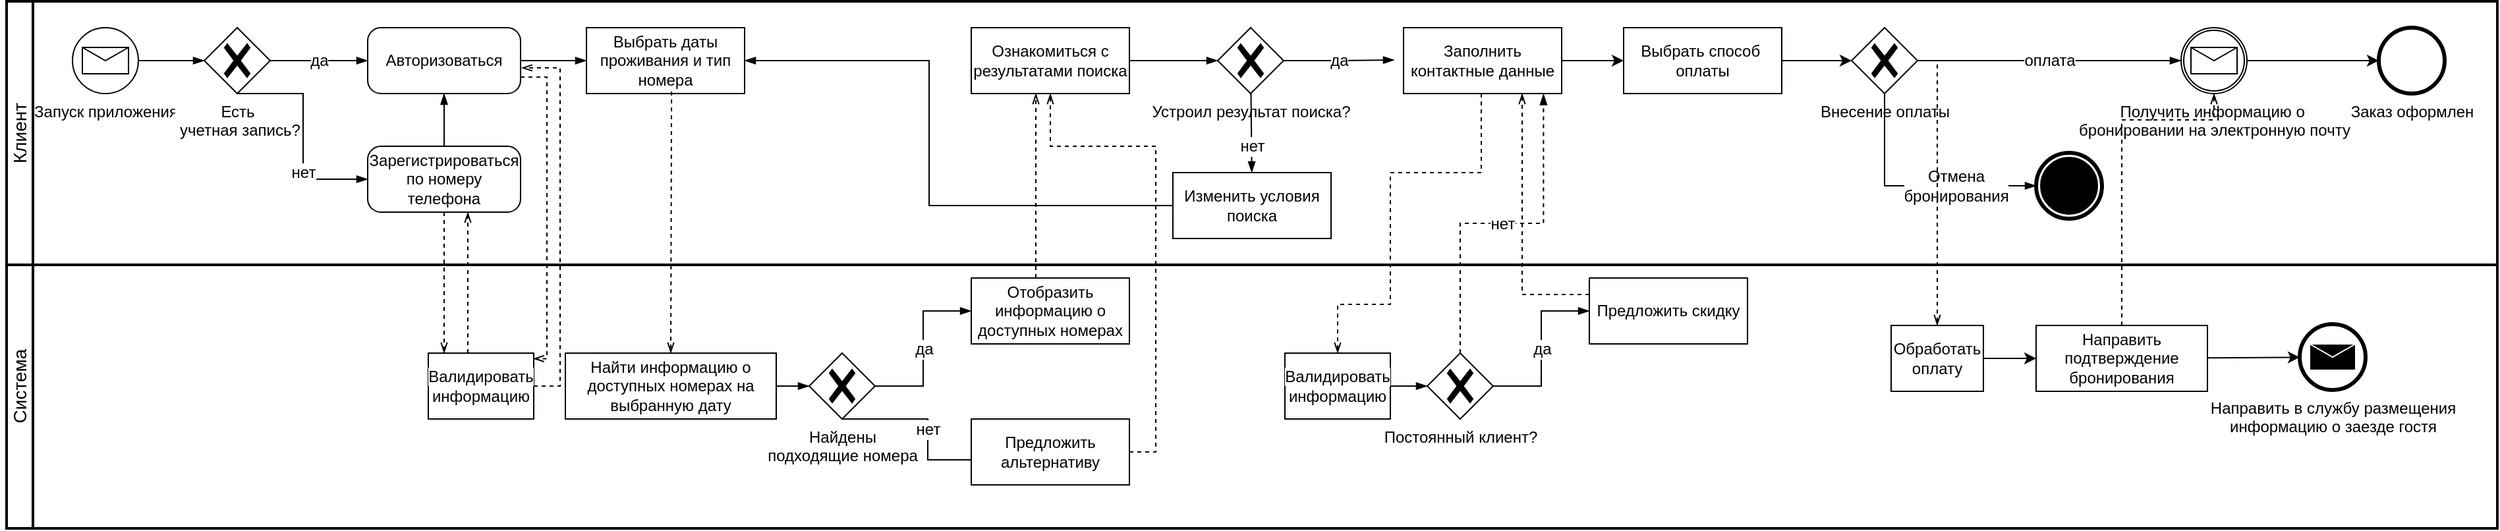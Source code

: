 <mxfile version="26.1.3">
  <diagram name="Страница — 1" id="QT2vmBxy5T35y_oJY8uC">
    <mxGraphModel dx="2593" dy="1358" grid="1" gridSize="10" guides="1" tooltips="1" connect="1" arrows="1" fold="1" page="1" pageScale="1" pageWidth="827" pageHeight="1169" math="0" shadow="0">
      <root>
        <mxCell id="0" />
        <mxCell id="1" parent="0" />
        <mxCell id="n1gyFduvwM2Q70atBlgJ-3" value="" style="swimlane;html=1;startSize=20;fontStyle=0;collapsible=0;horizontal=0;swimlaneLine=1;swimlaneFillColor=#ffffff;strokeWidth=2;whiteSpace=wrap;" vertex="1" parent="1">
          <mxGeometry x="80" y="40" width="1890" height="200" as="geometry" />
        </mxCell>
        <mxCell id="n1gyFduvwM2Q70atBlgJ-4" value="&lt;font style=&quot;font-size: 14px;&quot;&gt;Клиент&lt;/font&gt;" style="text;html=1;align=center;verticalAlign=middle;whiteSpace=wrap;rounded=0;rotation=-90;" vertex="1" parent="n1gyFduvwM2Q70atBlgJ-3">
          <mxGeometry x="-20" y="85" width="60" height="30" as="geometry" />
        </mxCell>
        <mxCell id="n1gyFduvwM2Q70atBlgJ-7" value="Запуск приложения" style="points=[[0.145,0.145,0],[0.5,0,0],[0.855,0.145,0],[1,0.5,0],[0.855,0.855,0],[0.5,1,0],[0.145,0.855,0],[0,0.5,0]];shape=mxgraph.bpmn.event;html=1;verticalLabelPosition=bottom;labelBackgroundColor=#ffffff;verticalAlign=top;align=center;perimeter=ellipsePerimeter;outlineConnect=0;aspect=fixed;outline=standard;symbol=message;" vertex="1" parent="n1gyFduvwM2Q70atBlgJ-3">
          <mxGeometry x="50" y="20" width="50" height="50" as="geometry" />
        </mxCell>
        <mxCell id="n1gyFduvwM2Q70atBlgJ-8" value="Есть&lt;br&gt;&amp;nbsp;учетная запись?" style="points=[[0.25,0.25,0],[0.5,0,0],[0.75,0.25,0],[1,0.5,0],[0.75,0.75,0],[0.5,1,0],[0.25,0.75,0],[0,0.5,0]];shape=mxgraph.bpmn.gateway2;html=1;verticalLabelPosition=bottom;labelBackgroundColor=#ffffff;verticalAlign=top;align=center;perimeter=rhombusPerimeter;outlineConnect=0;outline=none;symbol=none;gwType=exclusive;" vertex="1" parent="n1gyFduvwM2Q70atBlgJ-3">
          <mxGeometry x="150" y="20" width="50" height="50" as="geometry" />
        </mxCell>
        <mxCell id="n1gyFduvwM2Q70atBlgJ-9" value="Авторизоваться" style="rounded=1;whiteSpace=wrap;html=1;container=1;collapsible=0;absoluteArcSize=1;arcSize=20;childLayout=stackLayout;horizontal=1;horizontalStack=0;resizeParent=1;resizeParentMax=0;resizeLast=0;" vertex="1" parent="n1gyFduvwM2Q70atBlgJ-3">
          <mxGeometry x="274" y="20" width="116" height="50" as="geometry" />
        </mxCell>
        <mxCell id="n1gyFduvwM2Q70atBlgJ-10" value="Зарегистрироваться по номеру телефона" style="rounded=1;whiteSpace=wrap;html=1;container=1;collapsible=0;absoluteArcSize=1;arcSize=20;childLayout=stackLayout;horizontal=1;horizontalStack=0;resizeParent=1;resizeParentMax=0;resizeLast=0;" vertex="1" parent="n1gyFduvwM2Q70atBlgJ-3">
          <mxGeometry x="274" y="110" width="116" height="50" as="geometry" />
        </mxCell>
        <mxCell id="n1gyFduvwM2Q70atBlgJ-11" value="да" style="edgeStyle=elbowEdgeStyle;fontSize=12;html=1;endArrow=blockThin;endFill=1;rounded=0;" edge="1" parent="n1gyFduvwM2Q70atBlgJ-3" source="n1gyFduvwM2Q70atBlgJ-8" target="n1gyFduvwM2Q70atBlgJ-9">
          <mxGeometry width="160" relative="1" as="geometry">
            <mxPoint x="200" y="50" as="sourcePoint" />
            <mxPoint x="270" y="50" as="targetPoint" />
          </mxGeometry>
        </mxCell>
        <mxCell id="n1gyFduvwM2Q70atBlgJ-12" value="нет" style="edgeStyle=elbowEdgeStyle;fontSize=12;html=1;endArrow=blockThin;endFill=1;rounded=0;entryX=0;entryY=0.5;entryDx=0;entryDy=0;exitX=0.5;exitY=1;exitDx=0;exitDy=0;exitPerimeter=0;" edge="1" parent="n1gyFduvwM2Q70atBlgJ-3" source="n1gyFduvwM2Q70atBlgJ-8" target="n1gyFduvwM2Q70atBlgJ-10">
          <mxGeometry x="0.342" width="160" relative="1" as="geometry">
            <mxPoint x="210" y="55" as="sourcePoint" />
            <mxPoint x="284" y="55" as="targetPoint" />
            <Array as="points">
              <mxPoint x="225" y="110" />
            </Array>
            <mxPoint as="offset" />
          </mxGeometry>
        </mxCell>
        <mxCell id="n1gyFduvwM2Q70atBlgJ-13" value="" style="edgeStyle=elbowEdgeStyle;fontSize=12;html=1;endArrow=blockThin;endFill=1;rounded=0;entryX=0.5;entryY=1;entryDx=0;entryDy=0;" edge="1" parent="n1gyFduvwM2Q70atBlgJ-3" source="n1gyFduvwM2Q70atBlgJ-10" target="n1gyFduvwM2Q70atBlgJ-9">
          <mxGeometry width="160" relative="1" as="geometry">
            <mxPoint x="460" y="140" as="sourcePoint" />
            <mxPoint x="620" y="140" as="targetPoint" />
          </mxGeometry>
        </mxCell>
        <mxCell id="n1gyFduvwM2Q70atBlgJ-18" value="&lt;span style=&quot;text-align: left; background-color: rgb(255, 255, 255);&quot;&gt;&lt;font face=&quot;Helvetica&quot; style=&quot;font-size: 12px;&quot;&gt;Выбрать даты проживания и тип номера&lt;/font&gt;&lt;/span&gt;" style="points=[[0.25,0,0],[0.5,0,0],[0.75,0,0],[1,0.25,0],[1,0.5,0],[1,0.75,0],[0.75,1,0],[0.5,1,0],[0.25,1,0],[0,0.75,0],[0,0.5,0],[0,0.25,0]];shape=mxgraph.bpmn.task2;whiteSpace=wrap;rectStyle=rounded;size=10;html=1;container=1;expand=0;collapsible=0;taskMarker=abstract;" vertex="1" parent="n1gyFduvwM2Q70atBlgJ-3">
          <mxGeometry x="440" y="20" width="120" height="50" as="geometry" />
        </mxCell>
        <mxCell id="n1gyFduvwM2Q70atBlgJ-19" value="" style="edgeStyle=elbowEdgeStyle;fontSize=12;html=1;endArrow=blockThin;endFill=1;rounded=0;exitX=1;exitY=0.5;exitDx=0;exitDy=0;" edge="1" parent="n1gyFduvwM2Q70atBlgJ-3" source="n1gyFduvwM2Q70atBlgJ-9" target="n1gyFduvwM2Q70atBlgJ-18">
          <mxGeometry width="160" relative="1" as="geometry">
            <mxPoint x="390" y="60" as="sourcePoint" />
            <mxPoint x="550" y="60" as="targetPoint" />
          </mxGeometry>
        </mxCell>
        <mxCell id="n1gyFduvwM2Q70atBlgJ-23" value="" style="edgeStyle=elbowEdgeStyle;fontSize=12;html=1;endArrow=blockThin;endFill=1;rounded=0;" edge="1" parent="n1gyFduvwM2Q70atBlgJ-3" source="n1gyFduvwM2Q70atBlgJ-7" target="n1gyFduvwM2Q70atBlgJ-8">
          <mxGeometry width="160" relative="1" as="geometry">
            <mxPoint x="102" y="44.5" as="sourcePoint" />
            <mxPoint x="150" y="45.5" as="targetPoint" />
          </mxGeometry>
        </mxCell>
        <mxCell id="n1gyFduvwM2Q70atBlgJ-30" value="&lt;span style=&quot;text-align: left; background-color: rgb(255, 255, 255);&quot;&gt;&lt;font face=&quot;Helvetica&quot; style=&quot;font-size: 12px;&quot;&gt;Ознакомиться с результатами поиска&lt;/font&gt;&lt;/span&gt;" style="points=[[0.25,0,0],[0.5,0,0],[0.75,0,0],[1,0.25,0],[1,0.5,0],[1,0.75,0],[0.75,1,0],[0.5,1,0],[0.25,1,0],[0,0.75,0],[0,0.5,0],[0,0.25,0]];shape=mxgraph.bpmn.task2;whiteSpace=wrap;rectStyle=rounded;size=10;html=1;container=1;expand=0;collapsible=0;taskMarker=abstract;" vertex="1" parent="n1gyFduvwM2Q70atBlgJ-3">
          <mxGeometry x="732" y="20" width="120" height="50" as="geometry" />
        </mxCell>
        <mxCell id="n1gyFduvwM2Q70atBlgJ-33" value="Устроил результат поиска?" style="points=[[0.25,0.25,0],[0.5,0,0],[0.75,0.25,0],[1,0.5,0],[0.75,0.75,0],[0.5,1,0],[0.25,0.75,0],[0,0.5,0]];shape=mxgraph.bpmn.gateway2;html=1;verticalLabelPosition=bottom;labelBackgroundColor=#ffffff;verticalAlign=top;align=center;perimeter=rhombusPerimeter;outlineConnect=0;outline=none;symbol=none;gwType=exclusive;" vertex="1" parent="n1gyFduvwM2Q70atBlgJ-3">
          <mxGeometry x="919" y="20" width="50" height="50" as="geometry" />
        </mxCell>
        <mxCell id="n1gyFduvwM2Q70atBlgJ-34" value="" style="edgeStyle=elbowEdgeStyle;fontSize=12;html=1;endArrow=blockThin;endFill=1;rounded=0;" edge="1" parent="n1gyFduvwM2Q70atBlgJ-3" source="n1gyFduvwM2Q70atBlgJ-30" target="n1gyFduvwM2Q70atBlgJ-33">
          <mxGeometry width="160" relative="1" as="geometry">
            <mxPoint x="859" y="44.5" as="sourcePoint" />
            <mxPoint x="909" y="44.5" as="targetPoint" />
          </mxGeometry>
        </mxCell>
        <mxCell id="n1gyFduvwM2Q70atBlgJ-35" value="да" style="edgeStyle=elbowEdgeStyle;fontSize=12;html=1;endArrow=blockThin;endFill=1;rounded=0;" edge="1" parent="n1gyFduvwM2Q70atBlgJ-3" source="n1gyFduvwM2Q70atBlgJ-33">
          <mxGeometry width="160" relative="1" as="geometry">
            <mxPoint x="979" y="44.5" as="sourcePoint" />
            <mxPoint x="1053" y="44.5" as="targetPoint" />
          </mxGeometry>
        </mxCell>
        <mxCell id="n1gyFduvwM2Q70atBlgJ-36" value="нет" style="fontSize=12;html=1;endArrow=blockThin;endFill=1;rounded=0;" edge="1" parent="n1gyFduvwM2Q70atBlgJ-3" source="n1gyFduvwM2Q70atBlgJ-33">
          <mxGeometry x="0.342" width="160" relative="1" as="geometry">
            <mxPoint x="942.087" y="68.913" as="sourcePoint" />
            <mxPoint x="944.864" y="130" as="targetPoint" />
            <mxPoint as="offset" />
          </mxGeometry>
        </mxCell>
        <mxCell id="n1gyFduvwM2Q70atBlgJ-37" value="&lt;span style=&quot;text-align: left; background-color: rgb(255, 255, 255);&quot;&gt;&lt;font face=&quot;Helvetica&quot; style=&quot;font-size: 12px;&quot;&gt;Изменить условия поиска&lt;/font&gt;&lt;/span&gt;" style="points=[[0.25,0,0],[0.5,0,0],[0.75,0,0],[1,0.25,0],[1,0.5,0],[1,0.75,0],[0.75,1,0],[0.5,1,0],[0.25,1,0],[0,0.75,0],[0,0.5,0],[0,0.25,0]];shape=mxgraph.bpmn.task2;whiteSpace=wrap;rectStyle=rounded;size=10;html=1;container=1;expand=0;collapsible=0;taskMarker=abstract;" vertex="1" parent="n1gyFduvwM2Q70atBlgJ-3">
          <mxGeometry x="885" y="130" width="120" height="50" as="geometry" />
        </mxCell>
        <mxCell id="n1gyFduvwM2Q70atBlgJ-38" value="" style="edgeStyle=elbowEdgeStyle;fontSize=12;html=1;endArrow=blockThin;endFill=1;rounded=0;entryX=1;entryY=0.5;entryDx=0;entryDy=0;entryPerimeter=0;" edge="1" parent="n1gyFduvwM2Q70atBlgJ-3" source="n1gyFduvwM2Q70atBlgJ-37" target="n1gyFduvwM2Q70atBlgJ-18">
          <mxGeometry width="160" relative="1" as="geometry">
            <mxPoint x="580" y="100" as="sourcePoint" />
            <mxPoint x="647" y="100" as="targetPoint" />
            <Array as="points">
              <mxPoint x="700" y="100" />
            </Array>
          </mxGeometry>
        </mxCell>
        <mxCell id="n1gyFduvwM2Q70atBlgJ-39" value="&lt;span style=&quot;text-align: left; background-color: rgb(255, 255, 255);&quot;&gt;&lt;font face=&quot;Helvetica&quot; style=&quot;font-size: 12px;&quot;&gt;Заполнить контактные данные&lt;/font&gt;&lt;/span&gt;" style="points=[[0.25,0,0],[0.5,0,0],[0.75,0,0],[1,0.25,0],[1,0.5,0],[1,0.75,0],[0.75,1,0],[0.5,1,0],[0.25,1,0],[0,0.75,0],[0,0.5,0],[0,0.25,0]];shape=mxgraph.bpmn.task2;whiteSpace=wrap;rectStyle=rounded;size=10;html=1;container=1;expand=0;collapsible=0;taskMarker=abstract;" vertex="1" parent="n1gyFduvwM2Q70atBlgJ-3">
          <mxGeometry x="1060" y="20" width="120" height="50" as="geometry" />
        </mxCell>
        <mxCell id="n1gyFduvwM2Q70atBlgJ-48" value="&lt;span style=&quot;text-wrap-mode: nowrap; background-color: rgb(255, 255, 255);&quot;&gt;Выбрать способ&amp;nbsp;&lt;/span&gt;&lt;div&gt;&lt;span style=&quot;text-wrap-mode: nowrap; background-color: rgb(255, 255, 255);&quot;&gt;оплаты&lt;/span&gt;&lt;/div&gt;" style="points=[[0.25,0,0],[0.5,0,0],[0.75,0,0],[1,0.25,0],[1,0.5,0],[1,0.75,0],[0.75,1,0],[0.5,1,0],[0.25,1,0],[0,0.75,0],[0,0.5,0],[0,0.25,0]];shape=mxgraph.bpmn.task2;whiteSpace=wrap;rectStyle=rounded;size=10;html=1;container=1;expand=0;collapsible=0;taskMarker=abstract;" vertex="1" parent="n1gyFduvwM2Q70atBlgJ-3">
          <mxGeometry x="1227" y="20" width="120" height="50" as="geometry" />
        </mxCell>
        <mxCell id="n1gyFduvwM2Q70atBlgJ-42" style="edgeStyle=orthogonalEdgeStyle;rounded=0;orthogonalLoop=1;jettySize=auto;html=1;exitX=1;exitY=0.5;exitDx=0;exitDy=0;exitPerimeter=0;" edge="1" parent="n1gyFduvwM2Q70atBlgJ-3" source="n1gyFduvwM2Q70atBlgJ-39" target="n1gyFduvwM2Q70atBlgJ-48">
          <mxGeometry relative="1" as="geometry" />
        </mxCell>
        <mxCell id="n1gyFduvwM2Q70atBlgJ-40" value="Внесение оплаты" style="points=[[0.25,0.25,0],[0.5,0,0],[0.75,0.25,0],[1,0.5,0],[0.75,0.75,0],[0.5,1,0],[0.25,0.75,0],[0,0.5,0]];shape=mxgraph.bpmn.gateway2;html=1;verticalLabelPosition=bottom;labelBackgroundColor=#ffffff;verticalAlign=top;align=center;perimeter=rhombusPerimeter;outlineConnect=0;outline=none;symbol=none;gwType=exclusive;" vertex="1" parent="n1gyFduvwM2Q70atBlgJ-3">
          <mxGeometry x="1400" y="20" width="50" height="50" as="geometry" />
        </mxCell>
        <mxCell id="n1gyFduvwM2Q70atBlgJ-54" style="edgeStyle=orthogonalEdgeStyle;rounded=0;orthogonalLoop=1;jettySize=auto;html=1;" edge="1" parent="n1gyFduvwM2Q70atBlgJ-3" source="n1gyFduvwM2Q70atBlgJ-48" target="n1gyFduvwM2Q70atBlgJ-40">
          <mxGeometry relative="1" as="geometry">
            <mxPoint x="1310" y="45" as="sourcePoint" />
            <mxPoint x="1237" y="55" as="targetPoint" />
          </mxGeometry>
        </mxCell>
        <mxCell id="n1gyFduvwM2Q70atBlgJ-43" value="оплата" style="edgeStyle=elbowEdgeStyle;fontSize=12;html=1;endArrow=blockThin;endFill=1;rounded=0;elbow=vertical;entryX=0;entryY=0.5;entryDx=0;entryDy=0;entryPerimeter=0;" edge="1" parent="n1gyFduvwM2Q70atBlgJ-3" source="n1gyFduvwM2Q70atBlgJ-40" target="n1gyFduvwM2Q70atBlgJ-55">
          <mxGeometry width="160" relative="1" as="geometry">
            <mxPoint x="1460" y="45" as="sourcePoint" />
            <mxPoint x="1551" y="44.529" as="targetPoint" />
          </mxGeometry>
        </mxCell>
        <mxCell id="n1gyFduvwM2Q70atBlgJ-44" value="Отмена &lt;br&gt;бронирования" style="fontSize=12;html=1;endArrow=blockThin;endFill=1;rounded=0;exitX=0.5;exitY=1;exitDx=0;exitDy=0;exitPerimeter=0;entryX=0;entryY=0.5;entryDx=0;entryDy=0;entryPerimeter=0;edgeStyle=orthogonalEdgeStyle;" edge="1" parent="n1gyFduvwM2Q70atBlgJ-3" source="n1gyFduvwM2Q70atBlgJ-40" target="n1gyFduvwM2Q70atBlgJ-60">
          <mxGeometry x="0.342" width="160" relative="1" as="geometry">
            <mxPoint x="1300" y="-220" as="sourcePoint" />
            <mxPoint x="1551" y="140" as="targetPoint" />
            <mxPoint as="offset" />
          </mxGeometry>
        </mxCell>
        <mxCell id="n1gyFduvwM2Q70atBlgJ-55" value="&lt;span style=&quot;text-align: left; text-wrap-mode: wrap;&quot;&gt;&lt;font face=&quot;Helvetica&quot; style=&quot;font-size: 12px;&quot;&gt;Получить информацию о&amp;nbsp;&lt;/font&gt;&lt;/span&gt;&lt;div&gt;&lt;span style=&quot;text-align: left; text-wrap-mode: wrap;&quot;&gt;&lt;font face=&quot;Helvetica&quot; style=&quot;font-size: 12px;&quot;&gt;бронировании на электронную почту&lt;/font&gt;&lt;/span&gt;&lt;/div&gt;" style="points=[[0.145,0.145,0],[0.5,0,0],[0.855,0.145,0],[1,0.5,0],[0.855,0.855,0],[0.5,1,0],[0.145,0.855,0],[0,0.5,0]];shape=mxgraph.bpmn.event;html=1;verticalLabelPosition=bottom;labelBackgroundColor=#ffffff;verticalAlign=top;align=center;perimeter=ellipsePerimeter;outlineConnect=0;aspect=fixed;outline=catching;symbol=message;" vertex="1" parent="n1gyFduvwM2Q70atBlgJ-3">
          <mxGeometry x="1650" y="20" width="50" height="50" as="geometry" />
        </mxCell>
        <mxCell id="n1gyFduvwM2Q70atBlgJ-57" value="Заказ оформлен" style="points=[[0.145,0.145,0],[0.5,0,0],[0.855,0.145,0],[1,0.5,0],[0.855,0.855,0],[0.5,1,0],[0.145,0.855,0],[0,0.5,0]];shape=mxgraph.bpmn.event;html=1;verticalLabelPosition=bottom;labelBackgroundColor=#ffffff;verticalAlign=top;align=center;perimeter=ellipsePerimeter;outlineConnect=0;aspect=fixed;outline=end;symbol=terminate2;" vertex="1" parent="n1gyFduvwM2Q70atBlgJ-3">
          <mxGeometry x="1800" y="20" width="50" height="50" as="geometry" />
        </mxCell>
        <mxCell id="n1gyFduvwM2Q70atBlgJ-60" value="" style="points=[[0.145,0.145,0],[0.5,0,0],[0.855,0.145,0],[1,0.5,0],[0.855,0.855,0],[0.5,1,0],[0.145,0.855,0],[0,0.5,0]];shape=mxgraph.bpmn.event;html=1;verticalLabelPosition=bottom;labelBackgroundColor=#ffffff;verticalAlign=top;align=center;perimeter=ellipsePerimeter;outlineConnect=0;aspect=fixed;outline=end;symbol=terminate;" vertex="1" parent="n1gyFduvwM2Q70atBlgJ-3">
          <mxGeometry x="1540" y="115" width="50" height="50" as="geometry" />
        </mxCell>
        <mxCell id="n1gyFduvwM2Q70atBlgJ-62" style="edgeStyle=orthogonalEdgeStyle;rounded=0;orthogonalLoop=1;jettySize=auto;html=1;" edge="1" parent="n1gyFduvwM2Q70atBlgJ-3" source="n1gyFduvwM2Q70atBlgJ-55" target="n1gyFduvwM2Q70atBlgJ-57">
          <mxGeometry relative="1" as="geometry">
            <mxPoint x="1690" y="45" as="sourcePoint" />
            <mxPoint x="1410" y="55" as="targetPoint" />
          </mxGeometry>
        </mxCell>
        <mxCell id="n1gyFduvwM2Q70atBlgJ-5" value="" style="swimlane;html=1;startSize=20;fontStyle=0;collapsible=0;horizontal=0;swimlaneLine=1;swimlaneFillColor=#ffffff;strokeWidth=2;whiteSpace=wrap;" vertex="1" parent="1">
          <mxGeometry x="80" y="240" width="1890" height="200" as="geometry" />
        </mxCell>
        <mxCell id="n1gyFduvwM2Q70atBlgJ-6" value="&lt;font style=&quot;font-size: 14px;&quot;&gt;Система&lt;/font&gt;" style="text;html=1;align=center;verticalAlign=middle;whiteSpace=wrap;rounded=0;rotation=-90;" vertex="1" parent="n1gyFduvwM2Q70atBlgJ-5">
          <mxGeometry x="-20" y="77" width="60" height="30" as="geometry" />
        </mxCell>
        <mxCell id="n1gyFduvwM2Q70atBlgJ-21" value="&lt;span style=&quot;text-align: left; background-color: rgb(255, 255, 255);&quot;&gt;&lt;font style=&quot;font-size: 12px;&quot;&gt;Найти информацию о доступных номерах на выбранную дату&lt;/font&gt;&lt;/span&gt;" style="points=[[0.25,0,0],[0.5,0,0],[0.75,0,0],[1,0.25,0],[1,0.5,0],[1,0.75,0],[0.75,1,0],[0.5,1,0],[0.25,1,0],[0,0.75,0],[0,0.5,0],[0,0.25,0]];shape=mxgraph.bpmn.task2;whiteSpace=wrap;rectStyle=rounded;size=10;html=1;container=1;expand=0;collapsible=0;taskMarker=abstract;" vertex="1" parent="n1gyFduvwM2Q70atBlgJ-5">
          <mxGeometry x="424" y="67" width="160" height="50" as="geometry" />
        </mxCell>
        <mxCell id="n1gyFduvwM2Q70atBlgJ-24" value="Найдены &lt;br&gt;подходящие номера" style="points=[[0.25,0.25,0],[0.5,0,0],[0.75,0.25,0],[1,0.5,0],[0.75,0.75,0],[0.5,1,0],[0.25,0.75,0],[0,0.5,0]];shape=mxgraph.bpmn.gateway2;html=1;verticalLabelPosition=bottom;labelBackgroundColor=#ffffff;verticalAlign=top;align=center;perimeter=rhombusPerimeter;outlineConnect=0;outline=none;symbol=none;gwType=exclusive;" vertex="1" parent="n1gyFduvwM2Q70atBlgJ-5">
          <mxGeometry x="609" y="67" width="50" height="50" as="geometry" />
        </mxCell>
        <mxCell id="n1gyFduvwM2Q70atBlgJ-25" value="да" style="edgeStyle=elbowEdgeStyle;fontSize=12;html=1;endArrow=blockThin;endFill=1;rounded=0;" edge="1" parent="n1gyFduvwM2Q70atBlgJ-5" source="n1gyFduvwM2Q70atBlgJ-24" target="n1gyFduvwM2Q70atBlgJ-28">
          <mxGeometry width="160" relative="1" as="geometry">
            <mxPoint x="669" y="40" as="sourcePoint" />
            <mxPoint x="743" y="35" as="targetPoint" />
          </mxGeometry>
        </mxCell>
        <mxCell id="n1gyFduvwM2Q70atBlgJ-26" value="нет" style="edgeStyle=elbowEdgeStyle;fontSize=12;html=1;endArrow=blockThin;endFill=1;rounded=0;entryX=0;entryY=0.5;entryDx=0;entryDy=0;exitX=0.5;exitY=1;exitDx=0;exitDy=0;exitPerimeter=0;" edge="1" parent="n1gyFduvwM2Q70atBlgJ-5" source="n1gyFduvwM2Q70atBlgJ-24">
          <mxGeometry width="160" relative="1" as="geometry">
            <mxPoint x="639" y="140" as="sourcePoint" />
            <mxPoint x="748" y="148" as="targetPoint" />
            <Array as="points">
              <mxPoint x="699" y="130" />
            </Array>
          </mxGeometry>
        </mxCell>
        <mxCell id="n1gyFduvwM2Q70atBlgJ-27" value="" style="edgeStyle=elbowEdgeStyle;fontSize=12;html=1;endArrow=blockThin;endFill=1;rounded=0;" edge="1" parent="n1gyFduvwM2Q70atBlgJ-5" source="n1gyFduvwM2Q70atBlgJ-21" target="n1gyFduvwM2Q70atBlgJ-24">
          <mxGeometry width="160" relative="1" as="geometry">
            <mxPoint x="590" y="91.5" as="sourcePoint" />
            <mxPoint x="640" y="91.5" as="targetPoint" />
          </mxGeometry>
        </mxCell>
        <mxCell id="n1gyFduvwM2Q70atBlgJ-28" value="&lt;span style=&quot;text-align: left; background-color: rgb(255, 255, 255);&quot;&gt;&lt;font face=&quot;Helvetica&quot; style=&quot;font-size: 12px;&quot;&gt;Отобразить информацию о доступных номерах&lt;/font&gt;&lt;/span&gt;" style="points=[[0.25,0,0],[0.5,0,0],[0.75,0,0],[1,0.25,0],[1,0.5,0],[1,0.75,0],[0.75,1,0],[0.5,1,0],[0.25,1,0],[0,0.75,0],[0,0.5,0],[0,0.25,0]];shape=mxgraph.bpmn.task2;whiteSpace=wrap;rectStyle=rounded;size=10;html=1;container=1;expand=0;collapsible=0;taskMarker=abstract;" vertex="1" parent="n1gyFduvwM2Q70atBlgJ-5">
          <mxGeometry x="732" y="10" width="120" height="50" as="geometry" />
        </mxCell>
        <mxCell id="n1gyFduvwM2Q70atBlgJ-29" value="&lt;span style=&quot;text-align: left; background-color: rgb(255, 255, 255);&quot;&gt;&lt;font face=&quot;Helvetica&quot; style=&quot;font-size: 12px;&quot;&gt;Предложить альтернативу&lt;/font&gt;&lt;/span&gt;" style="points=[[0.25,0,0],[0.5,0,0],[0.75,0,0],[1,0.25,0],[1,0.5,0],[1,0.75,0],[0.75,1,0],[0.5,1,0],[0.25,1,0],[0,0.75,0],[0,0.5,0],[0,0.25,0]];shape=mxgraph.bpmn.task2;whiteSpace=wrap;rectStyle=rounded;size=10;html=1;container=1;expand=0;collapsible=0;taskMarker=abstract;" vertex="1" parent="n1gyFduvwM2Q70atBlgJ-5">
          <mxGeometry x="732" y="117" width="120" height="50" as="geometry" />
        </mxCell>
        <mxCell id="n1gyFduvwM2Q70atBlgJ-49" value="&lt;span style=&quot;text-align: left; background-color: rgb(255, 255, 255);&quot;&gt;&lt;font style=&quot;font-size: 12px;&quot;&gt;Валидировать информацию&lt;/font&gt;&lt;/span&gt;" style="points=[[0.25,0,0],[0.5,0,0],[0.75,0,0],[1,0.25,0],[1,0.5,0],[1,0.75,0],[0.75,1,0],[0.5,1,0],[0.25,1,0],[0,0.75,0],[0,0.5,0],[0,0.25,0]];shape=mxgraph.bpmn.task2;whiteSpace=wrap;rectStyle=rounded;size=10;html=1;container=1;expand=0;collapsible=0;taskMarker=abstract;" vertex="1" parent="n1gyFduvwM2Q70atBlgJ-5">
          <mxGeometry x="970" y="67" width="80" height="50" as="geometry" />
        </mxCell>
        <mxCell id="n1gyFduvwM2Q70atBlgJ-51" value="Обработать оплату" style="points=[[0.25,0,0],[0.5,0,0],[0.75,0,0],[1,0.25,0],[1,0.5,0],[1,0.75,0],[0.75,1,0],[0.5,1,0],[0.25,1,0],[0,0.75,0],[0,0.5,0],[0,0.25,0]];shape=mxgraph.bpmn.task2;whiteSpace=wrap;rectStyle=rounded;size=10;html=1;container=1;expand=0;collapsible=0;taskMarker=abstract;" vertex="1" parent="n1gyFduvwM2Q70atBlgJ-5">
          <mxGeometry x="1430" y="46" width="70" height="50" as="geometry" />
        </mxCell>
        <mxCell id="n1gyFduvwM2Q70atBlgJ-63" value="Постоянный клиент?" style="points=[[0.25,0.25,0],[0.5,0,0],[0.75,0.25,0],[1,0.5,0],[0.75,0.75,0],[0.5,1,0],[0.25,0.75,0],[0,0.5,0]];shape=mxgraph.bpmn.gateway2;html=1;verticalLabelPosition=bottom;labelBackgroundColor=#ffffff;verticalAlign=top;align=center;perimeter=rhombusPerimeter;outlineConnect=0;outline=none;symbol=none;gwType=exclusive;" vertex="1" parent="n1gyFduvwM2Q70atBlgJ-5">
          <mxGeometry x="1078" y="67" width="50" height="50" as="geometry" />
        </mxCell>
        <mxCell id="n1gyFduvwM2Q70atBlgJ-64" value="да" style="edgeStyle=elbowEdgeStyle;fontSize=12;html=1;endArrow=blockThin;endFill=1;rounded=0;" edge="1" parent="n1gyFduvwM2Q70atBlgJ-5" source="n1gyFduvwM2Q70atBlgJ-63" target="n1gyFduvwM2Q70atBlgJ-67">
          <mxGeometry width="160" relative="1" as="geometry">
            <mxPoint x="1138" y="40" as="sourcePoint" />
            <mxPoint x="1212" y="35" as="targetPoint" />
          </mxGeometry>
        </mxCell>
        <mxCell id="n1gyFduvwM2Q70atBlgJ-66" value="" style="edgeStyle=elbowEdgeStyle;fontSize=12;html=1;endArrow=blockThin;endFill=1;rounded=0;" edge="1" parent="n1gyFduvwM2Q70atBlgJ-5" target="n1gyFduvwM2Q70atBlgJ-63" source="n1gyFduvwM2Q70atBlgJ-49">
          <mxGeometry width="160" relative="1" as="geometry">
            <mxPoint x="1050" y="92" as="sourcePoint" />
            <mxPoint x="1109" y="91.5" as="targetPoint" />
          </mxGeometry>
        </mxCell>
        <mxCell id="n1gyFduvwM2Q70atBlgJ-67" value="&lt;span style=&quot;text-align: left; background-color: rgb(255, 255, 255);&quot;&gt;&lt;font face=&quot;Helvetica&quot; style=&quot;font-size: 12px;&quot;&gt;Предложить скидку&lt;/font&gt;&lt;/span&gt;" style="points=[[0.25,0,0],[0.5,0,0],[0.75,0,0],[1,0.25,0],[1,0.5,0],[1,0.75,0],[0.75,1,0],[0.5,1,0],[0.25,1,0],[0,0.75,0],[0,0.5,0],[0,0.25,0]];shape=mxgraph.bpmn.task2;whiteSpace=wrap;rectStyle=rounded;size=10;html=1;container=1;expand=0;collapsible=0;taskMarker=abstract;" vertex="1" parent="n1gyFduvwM2Q70atBlgJ-5">
          <mxGeometry x="1201" y="10" width="120" height="50" as="geometry" />
        </mxCell>
        <mxCell id="n1gyFduvwM2Q70atBlgJ-75" value="&lt;span style=&quot;text-align: left; background-color: rgb(255, 255, 255);&quot;&gt;&lt;font style=&quot;font-size: 12px;&quot;&gt;Валидировать информацию&lt;/font&gt;&lt;/span&gt;" style="points=[[0.25,0,0],[0.5,0,0],[0.75,0,0],[1,0.25,0],[1,0.5,0],[1,0.75,0],[0.75,1,0],[0.5,1,0],[0.25,1,0],[0,0.75,0],[0,0.5,0],[0,0.25,0]];shape=mxgraph.bpmn.task2;whiteSpace=wrap;rectStyle=rounded;size=10;html=1;container=1;expand=0;collapsible=0;taskMarker=abstract;" vertex="1" parent="n1gyFduvwM2Q70atBlgJ-5">
          <mxGeometry x="320" y="67" width="80" height="50" as="geometry" />
        </mxCell>
        <mxCell id="n1gyFduvwM2Q70atBlgJ-80" value="Направить подтверждение бронирования" style="points=[[0.25,0,0],[0.5,0,0],[0.75,0,0],[1,0.25,0],[1,0.5,0],[1,0.75,0],[0.75,1,0],[0.5,1,0],[0.25,1,0],[0,0.75,0],[0,0.5,0],[0,0.25,0]];shape=mxgraph.bpmn.task2;whiteSpace=wrap;rectStyle=rounded;size=10;html=1;container=1;expand=0;collapsible=0;taskMarker=abstract;" vertex="1" parent="n1gyFduvwM2Q70atBlgJ-5">
          <mxGeometry x="1540" y="46" width="130" height="50" as="geometry" />
        </mxCell>
        <mxCell id="n1gyFduvwM2Q70atBlgJ-81" style="rounded=0;orthogonalLoop=1;jettySize=auto;html=1;entryX=0;entryY=0.5;entryDx=0;entryDy=0;entryPerimeter=0;exitX=1;exitY=0.5;exitDx=0;exitDy=0;exitPerimeter=0;" edge="1" parent="n1gyFduvwM2Q70atBlgJ-5" source="n1gyFduvwM2Q70atBlgJ-51" target="n1gyFduvwM2Q70atBlgJ-80">
          <mxGeometry relative="1" as="geometry">
            <mxPoint x="1357" y="-159" as="sourcePoint" />
            <mxPoint x="1410" y="-159" as="targetPoint" />
          </mxGeometry>
        </mxCell>
        <mxCell id="n1gyFduvwM2Q70atBlgJ-83" value="&lt;span style=&quot;text-align: left; text-wrap-mode: wrap;&quot;&gt;&lt;font style=&quot;font-size: 12px;&quot;&gt;Направить в службу размещения &lt;br&gt;информацию о заезде гостя&lt;/font&gt;&lt;/span&gt;" style="points=[[0.145,0.145,0],[0.5,0,0],[0.855,0.145,0],[1,0.5,0],[0.855,0.855,0],[0.5,1,0],[0.145,0.855,0],[0,0.5,0]];shape=mxgraph.bpmn.event;html=1;verticalLabelPosition=bottom;labelBackgroundColor=#ffffff;verticalAlign=top;align=center;perimeter=ellipsePerimeter;outlineConnect=0;aspect=fixed;outline=end;symbol=message;" vertex="1" parent="n1gyFduvwM2Q70atBlgJ-5">
          <mxGeometry x="1740" y="45" width="50" height="50" as="geometry" />
        </mxCell>
        <mxCell id="n1gyFduvwM2Q70atBlgJ-84" style="rounded=0;orthogonalLoop=1;jettySize=auto;html=1;" edge="1" parent="n1gyFduvwM2Q70atBlgJ-5" source="n1gyFduvwM2Q70atBlgJ-80" target="n1gyFduvwM2Q70atBlgJ-83">
          <mxGeometry relative="1" as="geometry">
            <mxPoint x="1510" y="81" as="sourcePoint" />
            <mxPoint x="1550" y="81" as="targetPoint" />
          </mxGeometry>
        </mxCell>
        <mxCell id="n1gyFduvwM2Q70atBlgJ-15" value="" style="edgeStyle=elbowEdgeStyle;fontSize=12;html=1;endFill=0;startFill=0;endSize=6;startSize=6;dashed=1;endArrow=openThin;startArrow=none;rounded=0;exitX=0.5;exitY=1;exitDx=0;exitDy=0;" edge="1" parent="1" source="n1gyFduvwM2Q70atBlgJ-10" target="n1gyFduvwM2Q70atBlgJ-75">
          <mxGeometry width="160" relative="1" as="geometry">
            <mxPoint x="540" y="180" as="sourcePoint" />
            <mxPoint x="412" y="240" as="targetPoint" />
          </mxGeometry>
        </mxCell>
        <mxCell id="n1gyFduvwM2Q70atBlgJ-16" value="" style="fontSize=12;html=1;endFill=0;startFill=0;endSize=6;startSize=6;dashed=1;endArrow=openThin;startArrow=none;rounded=0;exitX=1;exitY=0.75;exitDx=0;exitDy=0;edgeStyle=orthogonalEdgeStyle;entryX=0.997;entryY=0.084;entryDx=0;entryDy=0;entryPerimeter=0;" edge="1" parent="1" source="n1gyFduvwM2Q70atBlgJ-9" target="n1gyFduvwM2Q70atBlgJ-75">
          <mxGeometry width="160" relative="1" as="geometry">
            <mxPoint x="422" y="210" as="sourcePoint" />
            <mxPoint x="480" y="240" as="targetPoint" />
          </mxGeometry>
        </mxCell>
        <mxCell id="n1gyFduvwM2Q70atBlgJ-22" value="" style="fontSize=12;html=1;endFill=0;startFill=0;endSize=6;startSize=6;dashed=1;endArrow=openThin;startArrow=none;rounded=0;entryX=0.5;entryY=0;entryDx=0;entryDy=0;entryPerimeter=0;exitX=0.538;exitY=0.969;exitDx=0;exitDy=0;exitPerimeter=0;" edge="1" parent="1" source="n1gyFduvwM2Q70atBlgJ-18" target="n1gyFduvwM2Q70atBlgJ-21">
          <mxGeometry width="160" relative="1" as="geometry">
            <mxPoint x="480" y="108" as="sourcePoint" />
            <mxPoint x="490" y="250" as="targetPoint" />
          </mxGeometry>
        </mxCell>
        <mxCell id="n1gyFduvwM2Q70atBlgJ-31" value="" style="fontSize=12;html=1;endFill=0;startFill=0;endSize=6;startSize=6;dashed=1;endArrow=openThin;startArrow=none;rounded=0;entryX=0.5;entryY=1;entryDx=0;entryDy=0;entryPerimeter=0;" edge="1" parent="1">
          <mxGeometry width="160" relative="1" as="geometry">
            <mxPoint x="861" y="250" as="sourcePoint" />
            <mxPoint x="861" y="110" as="targetPoint" />
          </mxGeometry>
        </mxCell>
        <mxCell id="n1gyFduvwM2Q70atBlgJ-32" value="" style="fontSize=12;html=1;endFill=0;startFill=0;endSize=6;startSize=6;dashed=1;endArrow=openThin;startArrow=none;rounded=0;entryX=0.5;entryY=1;entryDx=0;entryDy=0;entryPerimeter=0;edgeStyle=orthogonalEdgeStyle;" edge="1" parent="1" source="n1gyFduvwM2Q70atBlgJ-29" target="n1gyFduvwM2Q70atBlgJ-30">
          <mxGeometry width="160" relative="1" as="geometry">
            <mxPoint x="882" y="260" as="sourcePoint" />
            <mxPoint x="882" y="120" as="targetPoint" />
            <Array as="points">
              <mxPoint x="952" y="382" />
              <mxPoint x="952" y="150" />
              <mxPoint x="872" y="150" />
            </Array>
          </mxGeometry>
        </mxCell>
        <mxCell id="n1gyFduvwM2Q70atBlgJ-50" value="" style="fontSize=12;html=1;endFill=0;startFill=0;endSize=6;startSize=6;dashed=1;endArrow=openThin;startArrow=none;rounded=0;entryX=0.5;entryY=0;entryDx=0;entryDy=0;entryPerimeter=0;edgeStyle=orthogonalEdgeStyle;" edge="1" parent="1" target="n1gyFduvwM2Q70atBlgJ-49" source="n1gyFduvwM2Q70atBlgJ-39">
          <mxGeometry width="160" relative="1" as="geometry">
            <mxPoint x="1199" y="150" as="sourcePoint" />
            <mxPoint x="1109" y="250" as="targetPoint" />
            <Array as="points">
              <mxPoint x="1199" y="170" />
              <mxPoint x="1130" y="170" />
              <mxPoint x="1130" y="270" />
              <mxPoint x="1090" y="270" />
            </Array>
          </mxGeometry>
        </mxCell>
        <mxCell id="n1gyFduvwM2Q70atBlgJ-71" value="" style="fontSize=12;html=1;endFill=0;startFill=0;endSize=6;startSize=6;dashed=1;endArrow=openThin;startArrow=none;rounded=0;entryX=0.75;entryY=1;entryDx=0;entryDy=0;entryPerimeter=0;edgeStyle=orthogonalEdgeStyle;exitX=0;exitY=0.25;exitDx=0;exitDy=0;exitPerimeter=0;" edge="1" parent="1" source="n1gyFduvwM2Q70atBlgJ-67" target="n1gyFduvwM2Q70atBlgJ-39">
          <mxGeometry width="160" relative="1" as="geometry">
            <mxPoint x="1350" y="250" as="sourcePoint" />
            <mxPoint x="1350" y="110" as="targetPoint" />
          </mxGeometry>
        </mxCell>
        <mxCell id="n1gyFduvwM2Q70atBlgJ-65" value="нет" style="edgeStyle=elbowEdgeStyle;fontSize=12;html=1;endArrow=blockThin;endFill=1;rounded=0;dashed=1;elbow=vertical;entryX=0.885;entryY=1.004;entryDx=0;entryDy=0;entryPerimeter=0;" edge="1" parent="1" source="n1gyFduvwM2Q70atBlgJ-63" target="n1gyFduvwM2Q70atBlgJ-39">
          <mxGeometry width="160" relative="1" as="geometry">
            <mxPoint x="1208" y="362.3" as="sourcePoint" />
            <mxPoint x="1250" y="130" as="targetPoint" />
          </mxGeometry>
        </mxCell>
        <mxCell id="n1gyFduvwM2Q70atBlgJ-78" value="" style="edgeStyle=elbowEdgeStyle;fontSize=12;html=1;endFill=0;startFill=0;endSize=6;startSize=6;dashed=1;endArrow=openThin;startArrow=none;rounded=0;entryX=0.655;entryY=1;entryDx=0;entryDy=0;entryPerimeter=0;" edge="1" parent="1" source="n1gyFduvwM2Q70atBlgJ-75" target="n1gyFduvwM2Q70atBlgJ-10">
          <mxGeometry width="160" relative="1" as="geometry">
            <mxPoint x="330" y="270" as="sourcePoint" />
            <mxPoint x="422" y="317" as="targetPoint" />
          </mxGeometry>
        </mxCell>
        <mxCell id="n1gyFduvwM2Q70atBlgJ-79" value="" style="fontSize=12;html=1;endFill=0;startFill=0;endSize=6;startSize=6;dashed=1;endArrow=openThin;startArrow=none;rounded=0;edgeStyle=orthogonalEdgeStyle;entryX=1.007;entryY=0.61;entryDx=0;entryDy=0;entryPerimeter=0;exitX=1;exitY=0.5;exitDx=0;exitDy=0;exitPerimeter=0;" edge="1" parent="1" source="n1gyFduvwM2Q70atBlgJ-75" target="n1gyFduvwM2Q70atBlgJ-9">
          <mxGeometry width="160" relative="1" as="geometry">
            <mxPoint x="540" y="170" as="sourcePoint" />
            <mxPoint x="490" y="321" as="targetPoint" />
            <Array as="points">
              <mxPoint x="500" y="332" />
              <mxPoint x="500" y="91" />
            </Array>
          </mxGeometry>
        </mxCell>
        <mxCell id="n1gyFduvwM2Q70atBlgJ-52" value="" style="fontSize=12;html=1;endFill=0;startFill=0;endSize=6;startSize=6;dashed=1;endArrow=openThin;startArrow=none;rounded=0;entryX=0.5;entryY=0;entryDx=0;entryDy=0;entryPerimeter=0;exitX=1;exitY=0.5;exitDx=0;exitDy=0;exitPerimeter=0;edgeStyle=orthogonalEdgeStyle;" edge="1" parent="1" target="n1gyFduvwM2Q70atBlgJ-51" source="n1gyFduvwM2Q70atBlgJ-40">
          <mxGeometry width="160" relative="1" as="geometry">
            <mxPoint x="1369" y="110" as="sourcePoint" />
            <mxPoint x="1279" y="250" as="targetPoint" />
          </mxGeometry>
        </mxCell>
        <mxCell id="n1gyFduvwM2Q70atBlgJ-82" value="" style="fontSize=12;html=1;endFill=0;startFill=0;endSize=6;startSize=6;dashed=1;endArrow=openThin;startArrow=none;rounded=0;edgeStyle=orthogonalEdgeStyle;" edge="1" parent="1" source="n1gyFduvwM2Q70atBlgJ-80" target="n1gyFduvwM2Q70atBlgJ-55">
          <mxGeometry width="160" relative="1" as="geometry">
            <mxPoint x="1540" y="95" as="sourcePoint" />
            <mxPoint x="1555" y="310" as="targetPoint" />
            <Array as="points">
              <mxPoint x="1685" y="130" />
              <mxPoint x="1755" y="130" />
            </Array>
          </mxGeometry>
        </mxCell>
      </root>
    </mxGraphModel>
  </diagram>
</mxfile>
